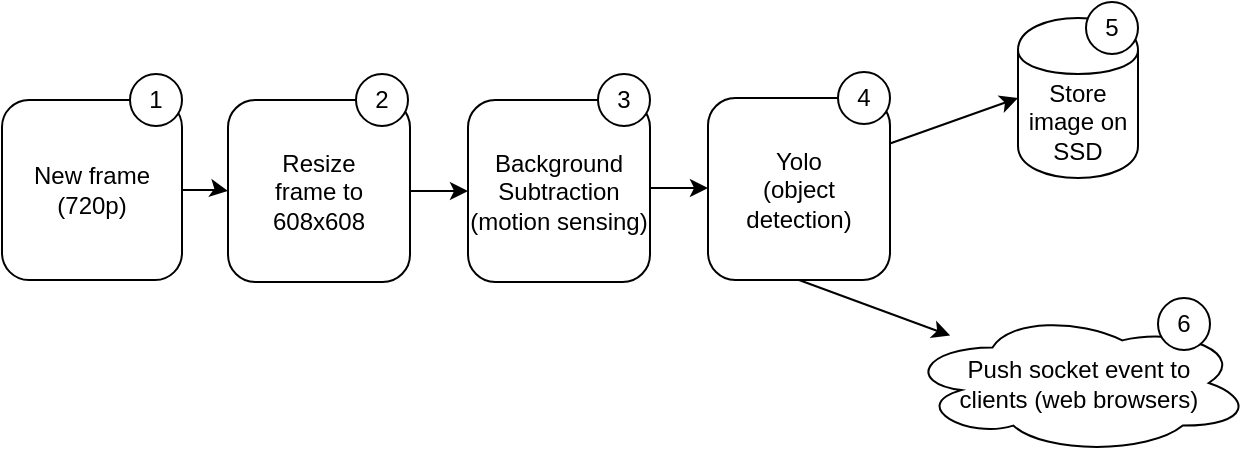<mxGraphModel dx="980" dy="732" grid="0" gridSize="10" guides="1" tooltips="1" connect="1" arrows="1" fold="1" page="1" pageScale="1" pageWidth="850" pageHeight="1100" background="#ffffff"><root><mxCell id="0"/><mxCell id="1" parent="0"/><mxCell id="57" style="edgeStyle=orthogonalEdgeStyle;rounded=0;html=1;entryX=0;entryY=0.5;jettySize=auto;orthogonalLoop=1;" parent="1" source="2" target="42" edge="1"><mxGeometry relative="1" as="geometry"/></mxCell><mxCell id="2" value="New frame (720p)&lt;div&gt;&lt;/div&gt;" style="whiteSpace=wrap;html=1;aspect=fixed;rounded=1;gradientColor=none;" parent="1" vertex="1"><mxGeometry x="13" y="100" width="90" height="90" as="geometry"/></mxCell><mxCell id="37" value="1" style="ellipse;whiteSpace=wrap;html=1;aspect=fixed;" parent="1" vertex="1"><mxGeometry x="77" y="87" width="26" height="26" as="geometry"/></mxCell><mxCell id="58" style="edgeStyle=orthogonalEdgeStyle;rounded=0;html=1;entryX=0;entryY=0.5;jettySize=auto;orthogonalLoop=1;" parent="1" source="42" target="46" edge="1"><mxGeometry relative="1" as="geometry"><mxPoint x="240" y="146" as="targetPoint"/><Array as="points"/></mxGeometry></mxCell><mxCell id="42" value="&lt;div&gt;Resize&lt;/div&gt;frame to 608x608" style="whiteSpace=wrap;html=1;aspect=fixed;rounded=1;gradientColor=none;" parent="1" vertex="1"><mxGeometry x="126" y="100" width="91" height="91" as="geometry"/></mxCell><mxCell id="46" value="Background Subtraction (motion sensing)&lt;div&gt;&lt;/div&gt;" style="whiteSpace=wrap;html=1;aspect=fixed;rounded=1;gradientColor=none;" parent="1" vertex="1"><mxGeometry x="246" y="100" width="91" height="91" as="geometry"/></mxCell><mxCell id="51" value="Yolo&lt;div&gt;(object detection)&lt;div&gt;&lt;/div&gt;&lt;/div&gt;" style="whiteSpace=wrap;html=1;aspect=fixed;rounded=1;gradientColor=none;" parent="1" vertex="1"><mxGeometry x="366" y="99" width="91" height="91" as="geometry"/></mxCell><mxCell id="55" value="Store image on SSD" style="shape=cylinder;whiteSpace=wrap;html=1;boundedLbl=1;" parent="1" vertex="1"><mxGeometry x="521" y="59" width="60" height="80" as="geometry"/></mxCell><mxCell id="78" value="Push socket event to&lt;div&gt;clients&amp;nbsp;&lt;span style=&quot;letter-spacing: 0px&quot;&gt;(web browsers)&lt;/span&gt;&lt;/div&gt;" style="ellipse;shape=cloud;whiteSpace=wrap;html=1;" parent="1" vertex="1"><mxGeometry x="465" y="206" width="173" height="71" as="geometry"/></mxCell><mxCell id="39" value="2" style="ellipse;whiteSpace=wrap;html=1;aspect=fixed;" parent="1" vertex="1"><mxGeometry x="190" y="87" width="26" height="26" as="geometry"/></mxCell><mxCell id="93" style="edgeStyle=orthogonalEdgeStyle;rounded=0;html=1;entryX=0;entryY=0.5;jettySize=auto;orthogonalLoop=1;" edge="1" parent="1"><mxGeometry relative="1" as="geometry"><mxPoint x="337" y="144" as="sourcePoint"/><mxPoint x="366" y="144" as="targetPoint"/><Array as="points"/></mxGeometry></mxCell><mxCell id="95" value="" style="endArrow=classic;html=1;exitX=1;exitY=0.25;entryX=0;entryY=0.5;" edge="1" parent="1" source="51" target="55"><mxGeometry width="50" height="50" relative="1" as="geometry"><mxPoint x="471" y="163" as="sourcePoint"/><mxPoint x="478" y="108" as="targetPoint"/></mxGeometry></mxCell><mxCell id="96" value="" style="endArrow=classic;html=1;exitX=0.5;exitY=1;" edge="1" parent="1" source="51" target="78"><mxGeometry width="50" height="50" relative="1" as="geometry"><mxPoint x="403" y="318" as="sourcePoint"/><mxPoint x="442" y="348" as="targetPoint"/></mxGeometry></mxCell><mxCell id="97" value="3" style="ellipse;whiteSpace=wrap;html=1;aspect=fixed;" vertex="1" parent="1"><mxGeometry x="311" y="87" width="26" height="26" as="geometry"/></mxCell><mxCell id="98" value="4" style="ellipse;whiteSpace=wrap;html=1;aspect=fixed;" vertex="1" parent="1"><mxGeometry x="431" y="86" width="26" height="26" as="geometry"/></mxCell><mxCell id="99" value="5" style="ellipse;whiteSpace=wrap;html=1;aspect=fixed;" vertex="1" parent="1"><mxGeometry x="555" y="51" width="26" height="26" as="geometry"/></mxCell><mxCell id="100" value="6" style="ellipse;whiteSpace=wrap;html=1;aspect=fixed;" vertex="1" parent="1"><mxGeometry x="591" y="199" width="26" height="26" as="geometry"/></mxCell></root></mxGraphModel>